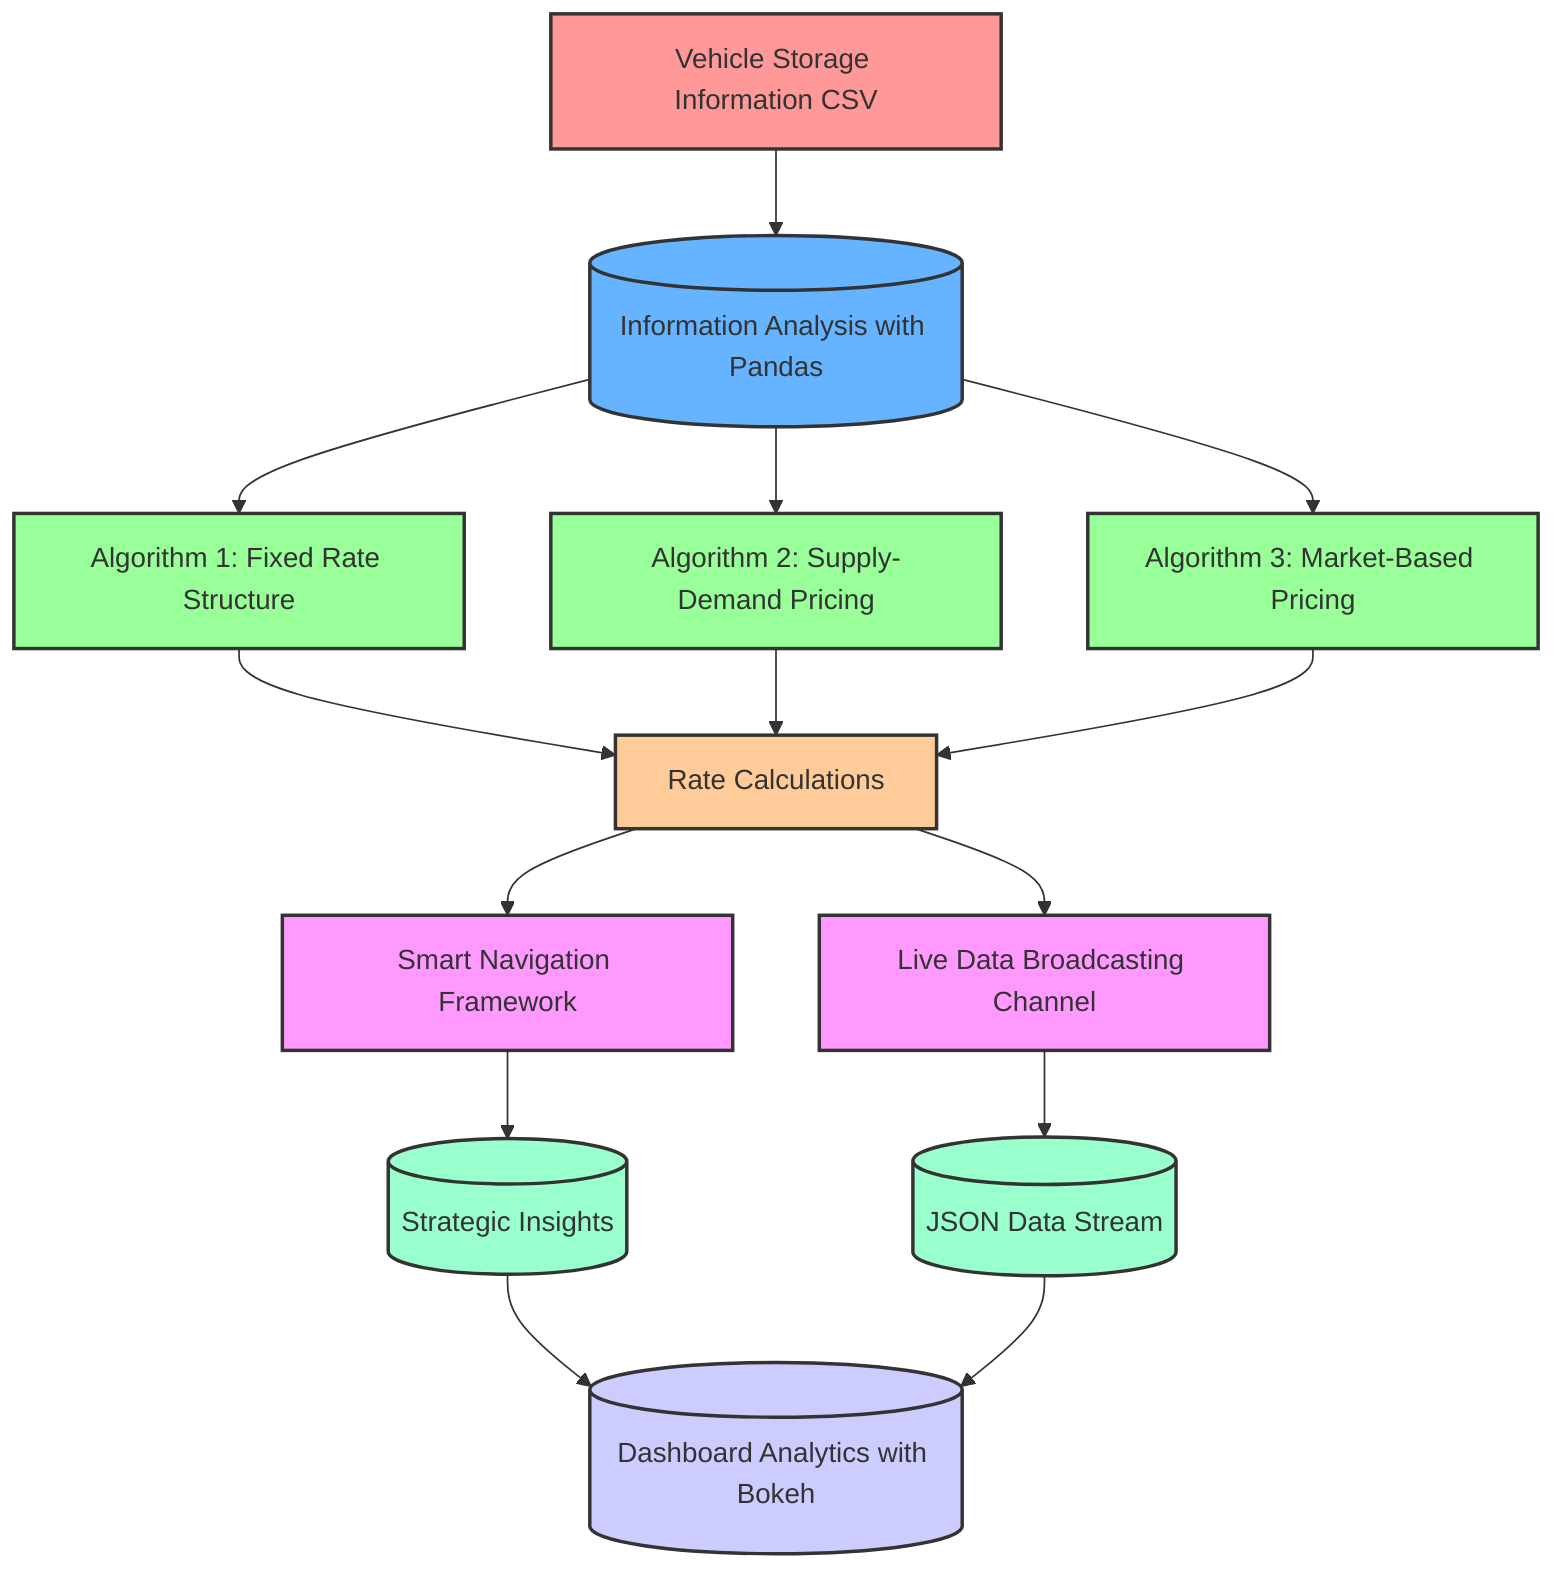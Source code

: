 flowchart TD
    A[Vehicle Storage Information CSV] --> B[(Information Analysis with Pandas)]
    
    B --> C[Algorithm 1: Fixed Rate Structure]
    B --> D[Algorithm 2: Supply-Demand Pricing]
    B --> E[Algorithm 3: Market-Based Pricing]
    
    C --> F[Rate Calculations]
    D --> F
    E --> F
    
    F --> G[Smart Navigation Framework]
    F --> H[Live Data Broadcasting Channel]
    
    G --> I[(Strategic Insights)]
    H --> J[(JSON Data Stream)]
    
    I --> K[(Dashboard Analytics with Bokeh)]
    J --> K
    
    %% Styling
    classDef inputData fill:#ff9999,stroke:#333,stroke-width:2px
    classDef processing fill:#66b3ff,stroke:#333,stroke-width:2px
    classDef models fill:#99ff99,stroke:#333,stroke-width:2px
    classDef output fill:#ffcc99,stroke:#333,stroke-width:2px
    classDef systems fill:#ff99ff,stroke:#333,stroke-width:2px
    classDef storage fill:#99ffcc,stroke:#333,stroke-width:2px
    classDef visualization fill:#ccccff,stroke:#333,stroke-width:2px
    
    class A inputData
    class B processing
    class C,D,E models
    class F output
    class G,H systems
    class I,J storage
    class K visualization